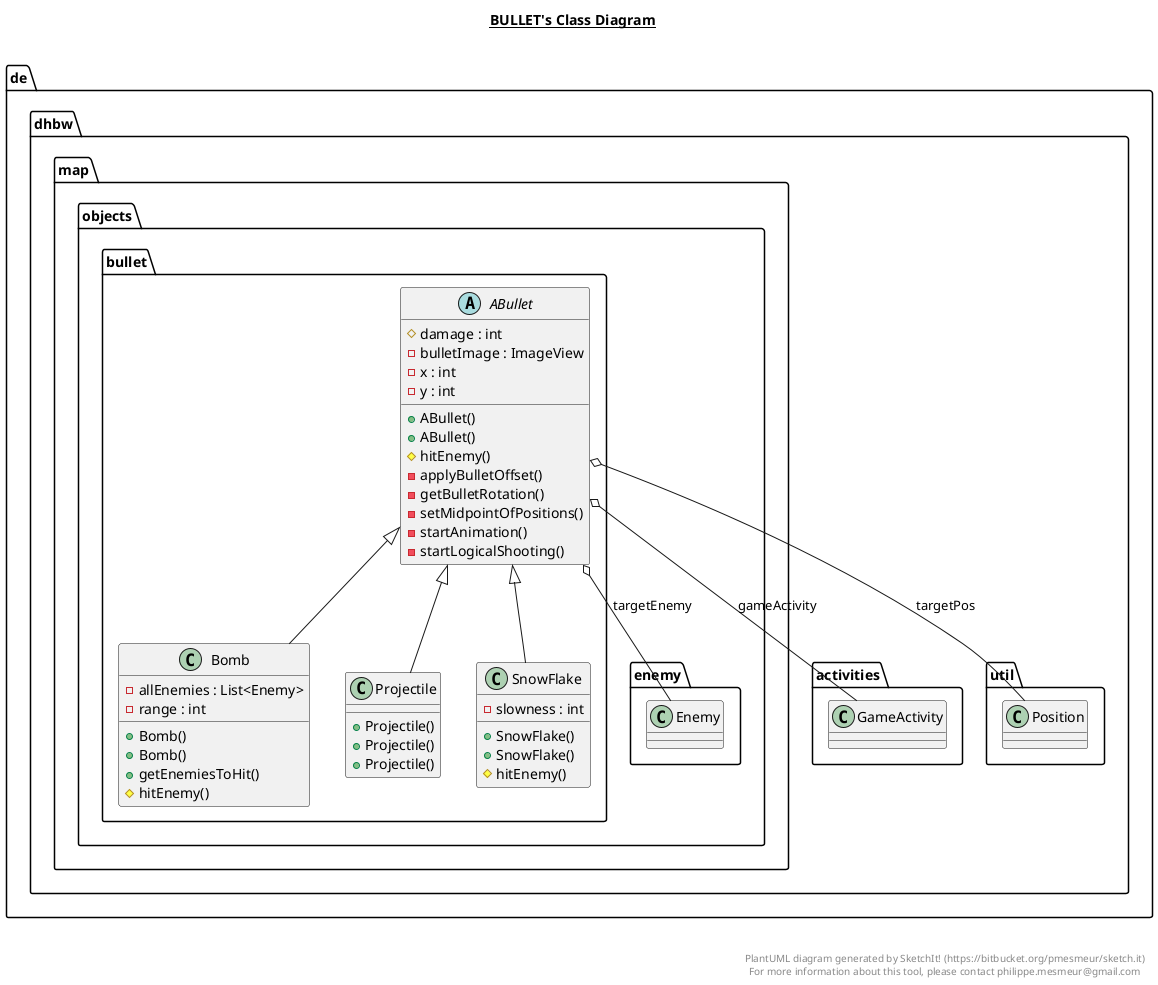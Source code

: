 @startuml

title __BULLET's Class Diagram__\n

  namespace de.dhbw {
    namespace map.objects.bullet {
      abstract class de.dhbw.map.objects.bullet.ABullet {
          # damage : int
          - bulletImage : ImageView
          - x : int
          - y : int
          + ABullet()
          + ABullet()
          # hitEnemy()
          - applyBulletOffset()
          - getBulletRotation()
          - setMidpointOfPositions()
          - startAnimation()
          - startLogicalShooting()
      }
    }
  }
  

  namespace de.dhbw {
    namespace map.objects.bullet {
      class de.dhbw.map.objects.bullet.Bomb {
          - allEnemies : List<Enemy>
          - range : int
          + Bomb()
          + Bomb()
          + getEnemiesToHit()
          # hitEnemy()
      }
    }
  }
  

  namespace de.dhbw {
    namespace map.objects.bullet {
      class de.dhbw.map.objects.bullet.Projectile {
          + Projectile()
          + Projectile()
          + Projectile()
      }
    }
  }
  

  namespace de.dhbw {
    namespace map.objects.bullet {
      class de.dhbw.map.objects.bullet.SnowFlake {
          - slowness : int
          + SnowFlake()
          + SnowFlake()
          # hitEnemy()
      }
    }
  }
  

  de.dhbw.map.objects.bullet.ABullet o-- de.dhbw.map.objects.enemy.Enemy : targetEnemy
  de.dhbw.map.objects.bullet.ABullet o-- de.dhbw.activities.GameActivity : gameActivity
  de.dhbw.map.objects.bullet.ABullet o-- de.dhbw.util.Position : targetPos
  de.dhbw.map.objects.bullet.Bomb -up-|> de.dhbw.map.objects.bullet.ABullet
  de.dhbw.map.objects.bullet.Projectile -up-|> de.dhbw.map.objects.bullet.ABullet
  de.dhbw.map.objects.bullet.SnowFlake -up-|> de.dhbw.map.objects.bullet.ABullet


right footer


PlantUML diagram generated by SketchIt! (https://bitbucket.org/pmesmeur/sketch.it)
For more information about this tool, please contact philippe.mesmeur@gmail.com
endfooter

@enduml
